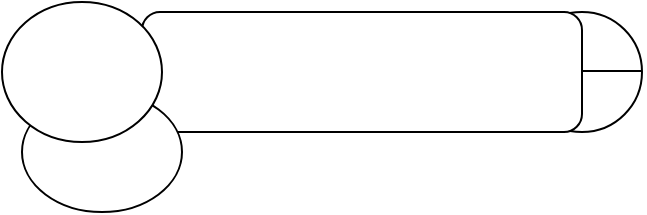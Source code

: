 <mxfile version="20.3.3" type="github">
  <diagram id="bJNrb0g4kl4mWZUpr5qm" name="Page-1">
    <mxGraphModel dx="1422" dy="754" grid="1" gridSize="10" guides="1" tooltips="1" connect="1" arrows="1" fold="1" page="1" pageScale="1" pageWidth="850" pageHeight="1100" math="0" shadow="0">
      <root>
        <mxCell id="0" />
        <mxCell id="1" parent="0" />
        <mxCell id="1RGVFDZfUM1O-7h0C5MY-1" value="" style="ellipse;whiteSpace=wrap;html=1;aspect=fixed;" parent="1" vertex="1">
          <mxGeometry x="550" y="360" width="60" height="60" as="geometry" />
        </mxCell>
        <mxCell id="MvJEqIFankQ1ve-XZQJp-1" value="" style="rounded=1;whiteSpace=wrap;html=1;" vertex="1" parent="1">
          <mxGeometry x="360" y="360" width="220" height="60" as="geometry" />
        </mxCell>
        <mxCell id="MvJEqIFankQ1ve-XZQJp-2" value="" style="ellipse;whiteSpace=wrap;html=1;" vertex="1" parent="1">
          <mxGeometry x="300" y="400" width="80" height="60" as="geometry" />
        </mxCell>
        <mxCell id="MvJEqIFankQ1ve-XZQJp-3" value="" style="ellipse;whiteSpace=wrap;html=1;" vertex="1" parent="1">
          <mxGeometry x="290" y="355" width="80" height="70" as="geometry" />
        </mxCell>
        <mxCell id="MvJEqIFankQ1ve-XZQJp-6" value="" style="endArrow=none;html=1;rounded=0;" edge="1" parent="1">
          <mxGeometry width="50" height="50" relative="1" as="geometry">
            <mxPoint x="580" y="389.5" as="sourcePoint" />
            <mxPoint x="610" y="389.5" as="targetPoint" />
            <Array as="points">
              <mxPoint x="590" y="389.5" />
            </Array>
          </mxGeometry>
        </mxCell>
      </root>
    </mxGraphModel>
  </diagram>
</mxfile>
